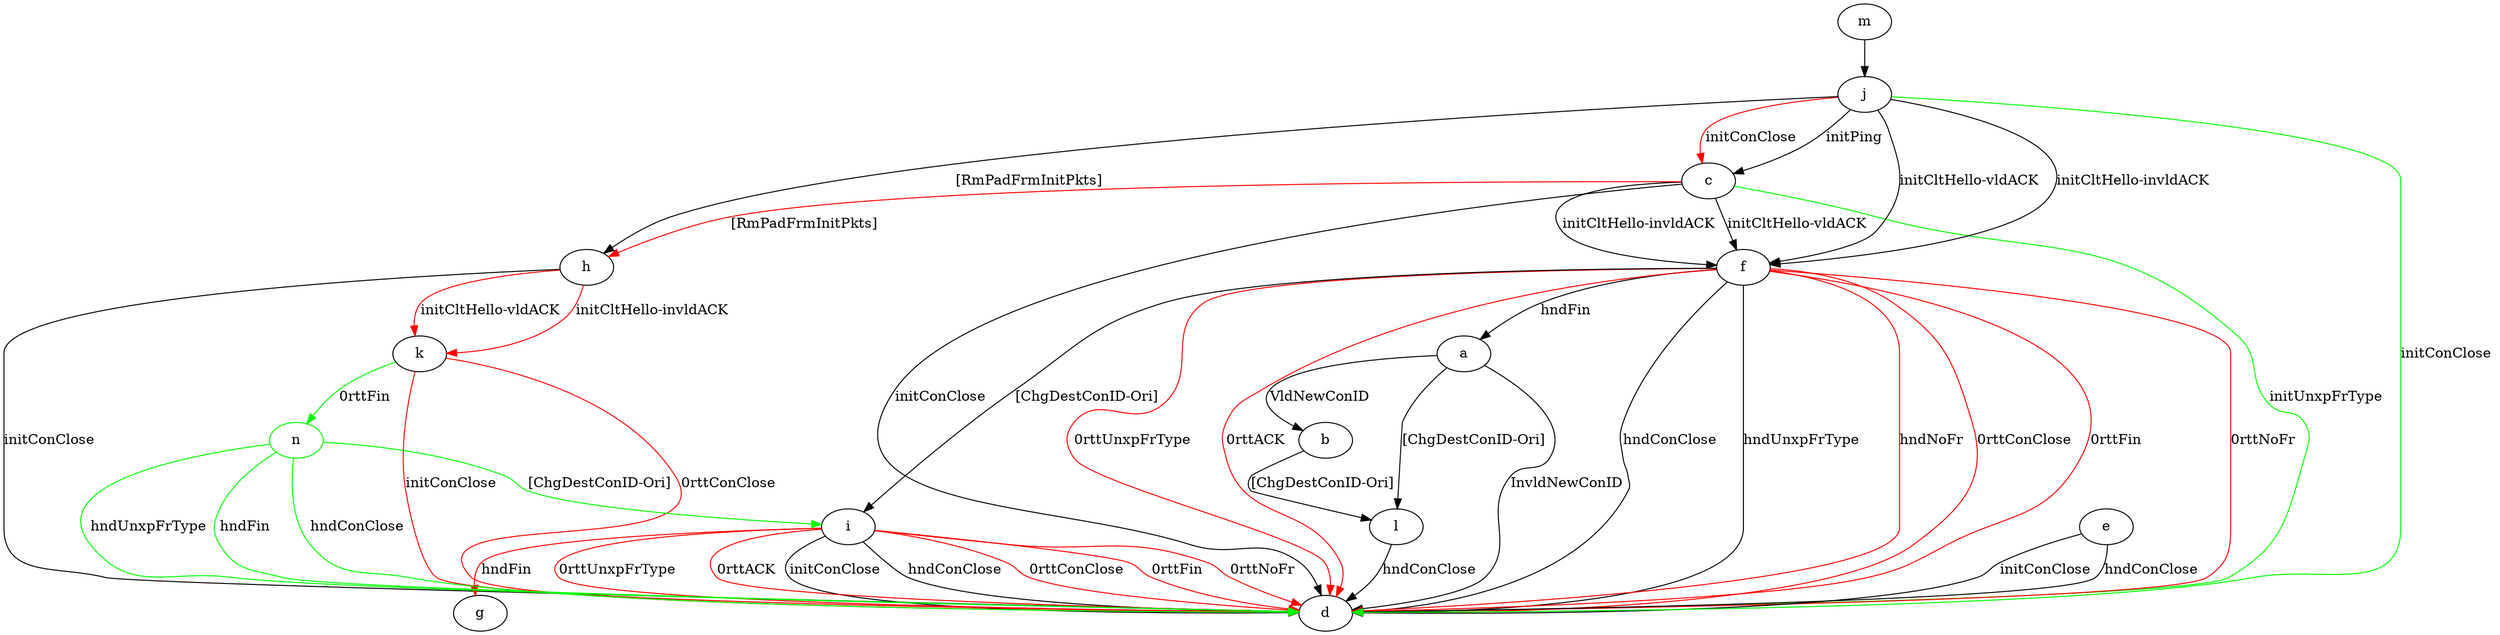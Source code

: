 digraph "" {
	a -> b	[key=0,
		label="VldNewConID "];
	a -> d	[key=0,
		label="InvldNewConID "];
	a -> l	[key=0,
		label="[ChgDestConID-Ori] "];
	b -> l	[key=0,
		label="[ChgDestConID-Ori] "];
	c -> d	[key=0,
		label="initConClose "];
	c -> d	[key=1,
		color=green,
		label="initUnxpFrType "];
	c -> f	[key=0,
		label="initCltHello-vldACK "];
	c -> f	[key=1,
		label="initCltHello-invldACK "];
	c -> h	[key=0,
		color=red,
		label="[RmPadFrmInitPkts] "];
	e -> d	[key=0,
		label="initConClose "];
	e -> d	[key=1,
		label="hndConClose "];
	f -> a	[key=0,
		label="hndFin "];
	f -> d	[key=0,
		label="hndConClose "];
	f -> d	[key=1,
		label="hndUnxpFrType "];
	f -> d	[key=2,
		color=red,
		label="hndNoFr "];
	f -> d	[key=3,
		color=red,
		label="0rttConClose "];
	f -> d	[key=4,
		color=red,
		label="0rttFin "];
	f -> d	[key=5,
		color=red,
		label="0rttNoFr "];
	f -> d	[key=6,
		color=red,
		label="0rttUnxpFrType "];
	f -> d	[key=7,
		color=red,
		label="0rttACK "];
	f -> i	[key=0,
		label="[ChgDestConID-Ori] "];
	h -> d	[key=0,
		label="initConClose "];
	h -> k	[key=0,
		color=red,
		label="initCltHello-vldACK "];
	h -> k	[key=1,
		color=red,
		label="initCltHello-invldACK "];
	i -> d	[key=0,
		label="initConClose "];
	i -> d	[key=1,
		label="hndConClose "];
	i -> d	[key=2,
		color=red,
		label="0rttConClose "];
	i -> d	[key=3,
		color=red,
		label="0rttFin "];
	i -> d	[key=4,
		color=red,
		label="0rttNoFr "];
	i -> d	[key=5,
		color=red,
		label="0rttUnxpFrType "];
	i -> d	[key=6,
		color=red,
		label="0rttACK "];
	i -> g	[key=0,
		color=red,
		label="hndFin "];
	j -> c	[key=0,
		label="initPing "];
	j -> c	[key=1,
		color=red,
		label="initConClose "];
	j -> d	[key=0,
		color=green,
		label="initConClose "];
	j -> f	[key=0,
		label="initCltHello-vldACK "];
	j -> f	[key=1,
		label="initCltHello-invldACK "];
	j -> h	[key=0,
		label="[RmPadFrmInitPkts] "];
	k -> d	[key=0,
		color=red,
		label="initConClose "];
	k -> d	[key=1,
		color=red,
		label="0rttConClose "];
	n	[color=green];
	k -> n	[key=0,
		color=green,
		label="0rttFin "];
	l -> d	[key=0,
		label="hndConClose "];
	m -> j	[key=0];
	n -> d	[key=0,
		color=green,
		label="hndFin "];
	n -> d	[key=1,
		color=green,
		label="hndConClose "];
	n -> d	[key=2,
		color=green,
		label="hndUnxpFrType "];
	n -> i	[key=0,
		color=green,
		label="[ChgDestConID-Ori] "];
}
